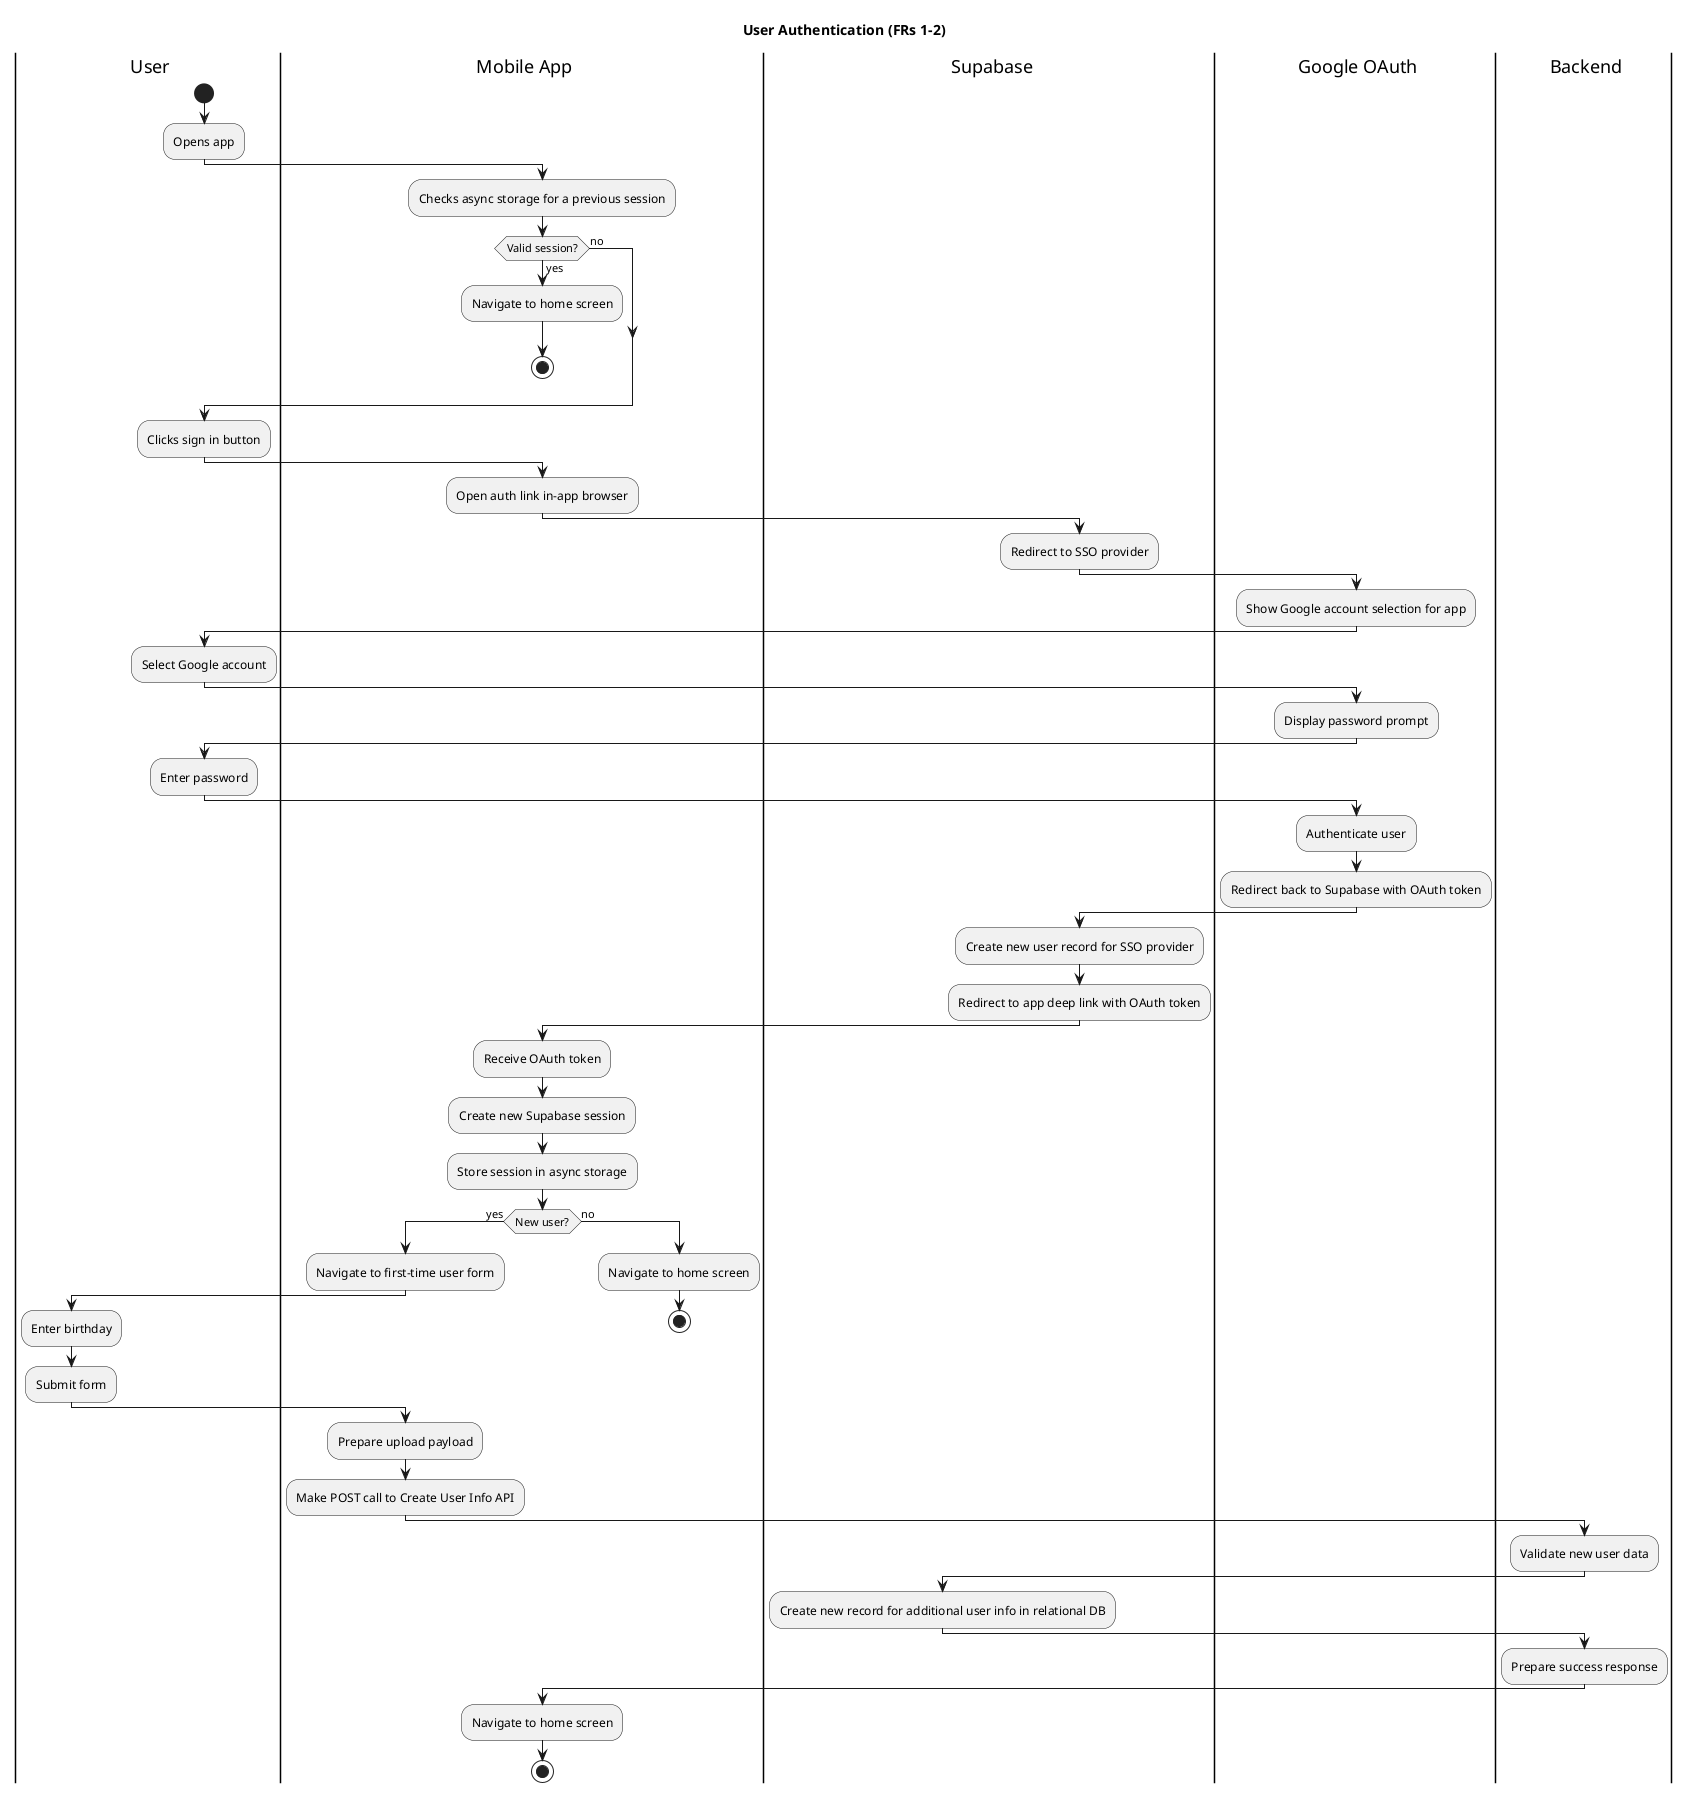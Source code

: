 @startuml 
title User Authentication (FRs 1-2)

' Swimlanes
|user| User
|mobile| Mobile App
|db| Supabase
|google| Google OAuth
|backend| Backend

|user|
start
:Opens app;

|mobile|
:Checks async storage for a previous session;

if (Valid session?) then (yes)
  :Navigate to home screen;
  stop
else (no)
endif

|user|
:Clicks sign in button;

|mobile|
:Open auth link in-app browser;

|db|
:Redirect to SSO provider;

|google|
:Show Google account selection for app;

|user|
:Select Google account;

|google|
:Display password prompt;

|user|
:Enter password;

|google|
:Authenticate user;
:Redirect back to Supabase with OAuth token;

|db|
:Create new user record for SSO provider;
:Redirect to app deep link with OAuth token;

|mobile|
:Receive OAuth token;
:Create new Supabase session;
:Store session in async storage;

if (New user?) then (yes)
  :Navigate to first-time user form;
  
  |user|
  :Enter birthday;
  :Submit form;
  
  |mobile|
  :Prepare upload payload;
  :Make POST call to Create User Info API;
  
  |backend|
  :Validate new user data;
  
  |db|
  :Create new record for additional user info in relational DB;
  
  |backend|
  :Prepare success response;
else (no)
  |mobile|
  :Navigate to home screen;
  stop
endif

|mobile|
:Navigate to home screen;

stop
@enduml
